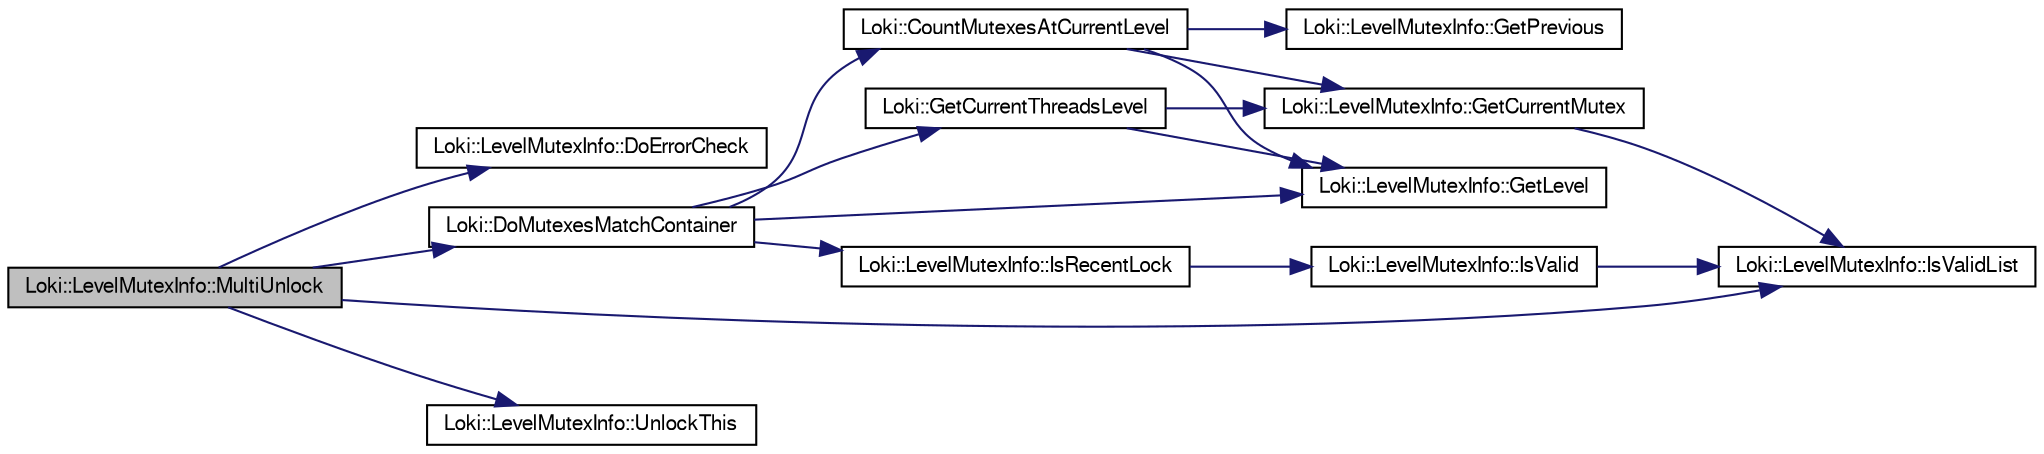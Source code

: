 digraph G
{
  bgcolor="transparent";
  edge [fontname="FreeSans",fontsize="10",labelfontname="FreeSans",labelfontsize="10"];
  node [fontname="FreeSans",fontsize="10",shape=record];
  rankdir=LR;
  Node1 [label="Loki::LevelMutexInfo::MultiUnlock",height=0.2,width=0.4,color="black", fillcolor="grey75", style="filled" fontcolor="black"];
  Node1 -> Node2 [color="midnightblue",fontsize="10",style="solid",fontname="FreeSans"];
  Node2 [label="Loki::LevelMutexInfo::DoErrorCheck",height=0.2,width=0.4,color="black",URL="$a00071.html#14e0d51318b864645bbb3df4f7c9f7ab"];
  Node1 -> Node3 [color="midnightblue",fontsize="10",style="solid",fontname="FreeSans"];
  Node3 [label="Loki::DoMutexesMatchContainer",height=0.2,width=0.4,color="black",URL="$a00192.html#d633ca81ae0befaf235ae63886368037"];
  Node3 -> Node4 [color="midnightblue",fontsize="10",style="solid",fontname="FreeSans"];
  Node4 [label="Loki::CountMutexesAtCurrentLevel",height=0.2,width=0.4,color="black",URL="$a00192.html#8cb767d3e7aaf2fe44b8f3b90218b876"];
  Node4 -> Node5 [color="midnightblue",fontsize="10",style="solid",fontname="FreeSans"];
  Node5 [label="Loki::LevelMutexInfo::GetCurrentMutex",height=0.2,width=0.4,color="black",URL="$a00071.html#b7fd94847721b118979b72121472d3e2"];
  Node5 -> Node6 [color="midnightblue",fontsize="10",style="solid",fontname="FreeSans"];
  Node6 [label="Loki::LevelMutexInfo::IsValidList",height=0.2,width=0.4,color="black",URL="$a00071.html#01f6dfba5d2ea5606109b34e5a543cf0"];
  Node4 -> Node7 [color="midnightblue",fontsize="10",style="solid",fontname="FreeSans"];
  Node7 [label="Loki::LevelMutexInfo::GetLevel",height=0.2,width=0.4,color="black",URL="$a00071.html#1cad7c6b6fc50e230401e4cc22761d14",tooltip="Returns the level of this mutex."];
  Node4 -> Node8 [color="midnightblue",fontsize="10",style="solid",fontname="FreeSans"];
  Node8 [label="Loki::LevelMutexInfo::GetPrevious",height=0.2,width=0.4,color="black",URL="$a00071.html#b774e94ff72724dd87ff236d99970bb5",tooltip="Returns pointer to mutex previously locked by the thread which locked this."];
  Node3 -> Node9 [color="midnightblue",fontsize="10",style="solid",fontname="FreeSans"];
  Node9 [label="Loki::GetCurrentThreadsLevel",height=0.2,width=0.4,color="black",URL="$a00192.html#9548795d9cda6f227a1e1241ba577ca8"];
  Node9 -> Node5 [color="midnightblue",fontsize="10",style="solid",fontname="FreeSans"];
  Node9 -> Node7 [color="midnightblue",fontsize="10",style="solid",fontname="FreeSans"];
  Node3 -> Node7 [color="midnightblue",fontsize="10",style="solid",fontname="FreeSans"];
  Node3 -> Node10 [color="midnightblue",fontsize="10",style="solid",fontname="FreeSans"];
  Node10 [label="Loki::LevelMutexInfo::IsRecentLock",height=0.2,width=0.4,color="black",URL="$a00071.html#b917108c3e7c83b8a515d28e91a3a3ca"];
  Node10 -> Node11 [color="midnightblue",fontsize="10",style="solid",fontname="FreeSans"];
  Node11 [label="Loki::LevelMutexInfo::IsValid",height=0.2,width=0.4,color="black",URL="$a00071.html#36c34ecf5d019f3db9bfb8654cf49176"];
  Node11 -> Node6 [color="midnightblue",fontsize="10",style="solid",fontname="FreeSans"];
  Node1 -> Node6 [color="midnightblue",fontsize="10",style="solid",fontname="FreeSans"];
  Node1 -> Node12 [color="midnightblue",fontsize="10",style="solid",fontname="FreeSans"];
  Node12 [label="Loki::LevelMutexInfo::UnlockThis",height=0.2,width=0.4,color="black",URL="$a00071.html#c90cb3e576ae5573381b991894c3b728",tooltip="Called only by MultiUnlock to unlock each particular mutex within a container."];
}
